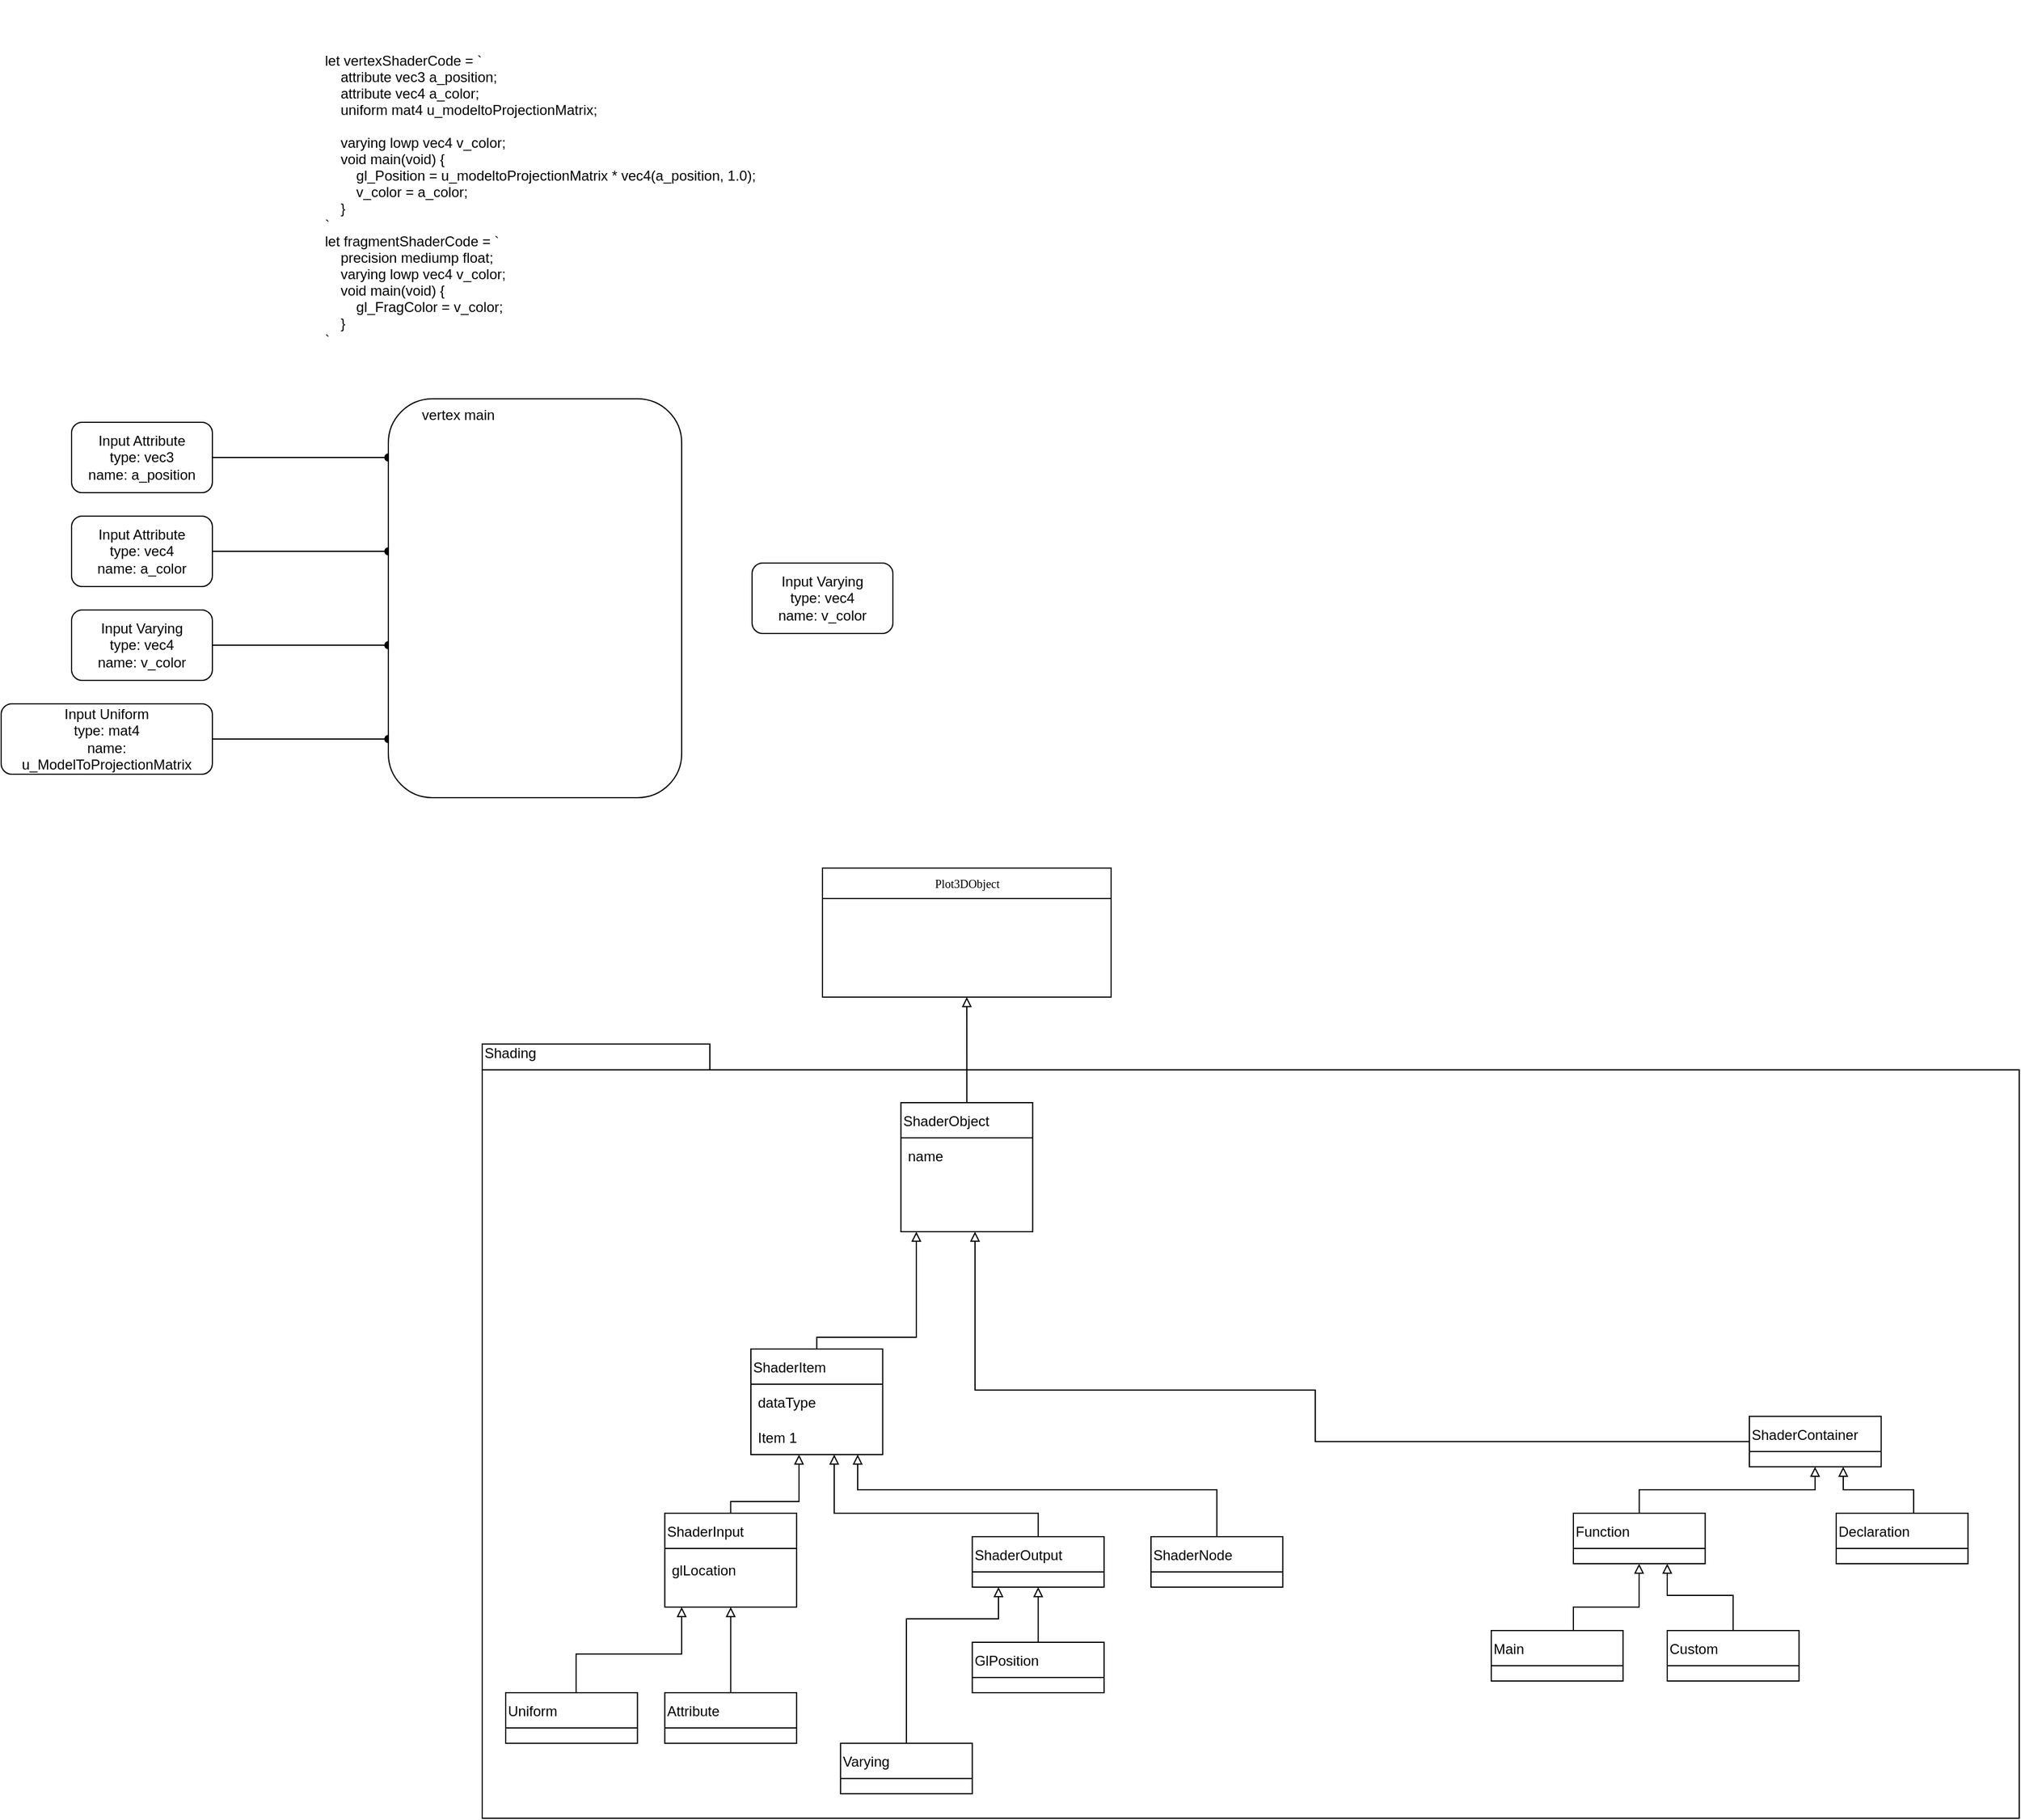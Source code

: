 <mxfile version="15.4.0" type="device"><diagram name="Page-1" id="b5b7bab2-c9e2-2cf4-8b2a-24fd1a2a6d21"><mxGraphModel dx="1654" dy="1682" grid="1" gridSize="10" guides="1" tooltips="1" connect="1" arrows="1" fold="1" page="1" pageScale="1" pageWidth="827" pageHeight="1169" background="none" math="0" shadow="0"><root><mxCell id="0"/><mxCell id="1" parent="0"/><mxCell id="_LbVWS5I02bog383cTre-8" value="" style="group" parent="1" vertex="1" connectable="0"><mxGeometry x="30" y="80" width="1310" height="510" as="geometry"/></mxCell><mxCell id="ti8wjaxLn3GR4FiIRnIx-1" value="" style="shape=folder;fontStyle=1;spacingTop=10;tabWidth=194;tabHeight=22;tabPosition=left;html=1;rounded=0;shadow=0;comic=0;labelBackgroundColor=none;strokeWidth=1;fillColor=none;fontFamily=Verdana;fontSize=10;align=center;" parent="_LbVWS5I02bog383cTre-8" vertex="1"><mxGeometry y="-150" width="1310" height="660" as="geometry"/></mxCell><mxCell id="p4w9Mq00ug9ddhB_VdBY-1" value="ShaderContainer" style="swimlane;fontStyle=0;childLayout=stackLayout;horizontal=1;startSize=30;horizontalStack=0;resizeParent=1;resizeParentMax=0;resizeLast=0;collapsible=1;marginBottom=0;align=left;" parent="_LbVWS5I02bog383cTre-8" vertex="1"><mxGeometry x="1080" y="167.391" width="112.308" height="43.043" as="geometry"/></mxCell><mxCell id="_LbVWS5I02bog383cTre-1" value="Declaration" style="swimlane;fontStyle=0;childLayout=stackLayout;horizontal=1;startSize=30;horizontalStack=0;resizeParent=1;resizeParentMax=0;resizeLast=0;collapsible=1;marginBottom=0;align=left;" parent="_LbVWS5I02bog383cTre-8" vertex="1"><mxGeometry x="1154.005" y="249.998" width="112.308" height="43.043" as="geometry"/></mxCell><mxCell id="_LbVWS5I02bog383cTre-3" style="edgeStyle=orthogonalEdgeStyle;rounded=0;orthogonalLoop=1;jettySize=auto;html=1;endArrow=block;endFill=0;" parent="_LbVWS5I02bog383cTre-8" source="_LbVWS5I02bog383cTre-1" target="p4w9Mq00ug9ddhB_VdBY-1" edge="1"><mxGeometry relative="1" as="geometry"><Array as="points"><mxPoint x="1220" y="230"/><mxPoint x="1160" y="230"/></Array></mxGeometry></mxCell><mxCell id="ti8wjaxLn3GR4FiIRnIx-17" value="Function" style="swimlane;fontStyle=0;childLayout=stackLayout;horizontal=1;startSize=30;horizontalStack=0;resizeParent=1;resizeParentMax=0;resizeLast=0;collapsible=1;marginBottom=0;align=left;" parent="_LbVWS5I02bog383cTre-8" vertex="1"><mxGeometry x="930.005" y="249.998" width="112.308" height="43.043" as="geometry"/></mxCell><mxCell id="ti8wjaxLn3GR4FiIRnIx-23" style="edgeStyle=orthogonalEdgeStyle;rounded=0;orthogonalLoop=1;jettySize=auto;html=1;endArrow=block;endFill=0;" parent="_LbVWS5I02bog383cTre-8" source="ti8wjaxLn3GR4FiIRnIx-17" target="p4w9Mq00ug9ddhB_VdBY-1" edge="1"><mxGeometry relative="1" as="geometry"><Array as="points"><mxPoint x="986" y="230"/><mxPoint x="1136" y="230"/></Array></mxGeometry></mxCell><mxCell id="_LbVWS5I02bog383cTre-5" value="Custom" style="swimlane;fontStyle=0;childLayout=stackLayout;horizontal=1;startSize=30;horizontalStack=0;resizeParent=1;resizeParentMax=0;resizeLast=0;collapsible=1;marginBottom=0;align=left;" parent="_LbVWS5I02bog383cTre-8" vertex="1"><mxGeometry x="1010" y="350" width="112.31" height="43.04" as="geometry"/></mxCell><mxCell id="_LbVWS5I02bog383cTre-6" style="edgeStyle=orthogonalEdgeStyle;rounded=0;orthogonalLoop=1;jettySize=auto;html=1;endArrow=block;endFill=0;" parent="_LbVWS5I02bog383cTre-8" source="_LbVWS5I02bog383cTre-5" target="ti8wjaxLn3GR4FiIRnIx-17" edge="1"><mxGeometry relative="1" as="geometry"><Array as="points"><mxPoint x="1066" y="320"/><mxPoint x="1010" y="320"/></Array></mxGeometry></mxCell><mxCell id="_LbVWS5I02bog383cTre-2" value="Main" style="swimlane;fontStyle=0;childLayout=stackLayout;horizontal=1;startSize=30;horizontalStack=0;resizeParent=1;resizeParentMax=0;resizeLast=0;collapsible=1;marginBottom=0;align=left;" parent="_LbVWS5I02bog383cTre-8" vertex="1"><mxGeometry x="860" y="350" width="112.31" height="43.04" as="geometry"/></mxCell><mxCell id="_LbVWS5I02bog383cTre-4" style="edgeStyle=orthogonalEdgeStyle;rounded=0;orthogonalLoop=1;jettySize=auto;html=1;endArrow=block;endFill=0;" parent="_LbVWS5I02bog383cTre-8" source="_LbVWS5I02bog383cTre-2" target="ti8wjaxLn3GR4FiIRnIx-17" edge="1"><mxGeometry relative="1" as="geometry"><Array as="points"><mxPoint x="930" y="330"/><mxPoint x="986" y="330"/></Array></mxGeometry></mxCell><mxCell id="7gCZchBO4gIJmY-Se-Q0-23" style="edgeStyle=orthogonalEdgeStyle;rounded=0;orthogonalLoop=1;jettySize=auto;html=1;endArrow=block;endFill=0;" parent="_LbVWS5I02bog383cTre-8" source="ti8wjaxLn3GR4FiIRnIx-13" target="7gCZchBO4gIJmY-Se-Q0-21" edge="1"><mxGeometry relative="1" as="geometry"><Array as="points"><mxPoint x="80" y="370"/><mxPoint x="170" y="370"/></Array></mxGeometry></mxCell><mxCell id="ti8wjaxLn3GR4FiIRnIx-13" value="Uniform" style="swimlane;fontStyle=0;childLayout=stackLayout;horizontal=1;startSize=30;horizontalStack=0;resizeParent=1;resizeParentMax=0;resizeLast=0;collapsible=1;marginBottom=0;align=left;" parent="_LbVWS5I02bog383cTre-8" vertex="1"><mxGeometry x="20.004" y="403.038" width="112.308" height="43.043" as="geometry"/></mxCell><mxCell id="7gCZchBO4gIJmY-Se-Q0-24" style="edgeStyle=orthogonalEdgeStyle;rounded=0;orthogonalLoop=1;jettySize=auto;html=1;endArrow=block;endFill=0;" parent="_LbVWS5I02bog383cTre-8" source="ti8wjaxLn3GR4FiIRnIx-15" target="7gCZchBO4gIJmY-Se-Q0-21" edge="1"><mxGeometry relative="1" as="geometry"><mxPoint x="212" y="320" as="targetPoint"/></mxGeometry></mxCell><mxCell id="ti8wjaxLn3GR4FiIRnIx-15" value="Attribute" style="swimlane;fontStyle=0;childLayout=stackLayout;horizontal=1;startSize=30;horizontalStack=0;resizeParent=1;resizeParentMax=0;resizeLast=0;collapsible=1;marginBottom=0;align=left;" parent="_LbVWS5I02bog383cTre-8" vertex="1"><mxGeometry x="155.626" y="403.038" width="112.308" height="43.043" as="geometry"/></mxCell><mxCell id="xfSP-acXR-2w0D_Cs2ud-1" value="ShaderOutput" style="swimlane;fontStyle=0;childLayout=stackLayout;horizontal=1;startSize=30;horizontalStack=0;resizeParent=1;resizeParentMax=0;resizeLast=0;collapsible=1;marginBottom=0;align=left;" parent="_LbVWS5I02bog383cTre-8" vertex="1"><mxGeometry x="417.697" y="269.998" width="112.308" height="43.043" as="geometry"><mxRectangle x="417.697" y="269.998" width="110" height="30" as="alternateBounds"/></mxGeometry></mxCell><mxCell id="xfSP-acXR-2w0D_Cs2ud-4" style="edgeStyle=orthogonalEdgeStyle;rounded=0;orthogonalLoop=1;jettySize=auto;html=1;endArrow=block;endFill=0;" parent="_LbVWS5I02bog383cTre-8" source="xfSP-acXR-2w0D_Cs2ud-3" target="xfSP-acXR-2w0D_Cs2ud-1" edge="1"><mxGeometry relative="1" as="geometry"/></mxCell><mxCell id="xfSP-acXR-2w0D_Cs2ud-3" value="GlPosition" style="swimlane;fontStyle=0;childLayout=stackLayout;horizontal=1;startSize=30;horizontalStack=0;resizeParent=1;resizeParentMax=0;resizeLast=0;collapsible=1;marginBottom=0;align=left;" parent="_LbVWS5I02bog383cTre-8" vertex="1"><mxGeometry x="417.697" y="359.998" width="112.308" height="43.043" as="geometry"/></mxCell><mxCell id="7gCZchBO4gIJmY-Se-Q0-21" value="ShaderInput" style="swimlane;fontStyle=0;childLayout=stackLayout;horizontal=1;startSize=30;horizontalStack=0;resizeParent=1;resizeParentMax=0;resizeLast=0;collapsible=1;marginBottom=0;align=left;" parent="_LbVWS5I02bog383cTre-8" vertex="1"><mxGeometry x="155.63" y="250" width="112.31" height="80" as="geometry"><mxRectangle x="417.697" y="269.998" width="110" height="30" as="alternateBounds"/></mxGeometry></mxCell><mxCell id="7gCZchBO4gIJmY-Se-Q0-26" value="ShaderNode" style="swimlane;fontStyle=0;childLayout=stackLayout;horizontal=1;startSize=30;horizontalStack=0;resizeParent=1;resizeParentMax=0;resizeLast=0;collapsible=1;marginBottom=0;align=left;" parent="_LbVWS5I02bog383cTre-8" vertex="1"><mxGeometry x="569.997" y="269.998" width="112.308" height="43.043" as="geometry"><mxRectangle x="417.697" y="269.998" width="110" height="30" as="alternateBounds"/></mxGeometry></mxCell><mxCell id="ti8wjaxLn3GR4FiIRnIx-4" value="ShaderItem" style="swimlane;fontStyle=0;childLayout=stackLayout;horizontal=1;startSize=30;horizontalStack=0;resizeParent=1;resizeParentMax=0;resizeLast=0;collapsible=1;marginBottom=0;align=left;" parent="_LbVWS5I02bog383cTre-8" vertex="1"><mxGeometry x="229" y="110" width="112.31" height="90" as="geometry"/></mxCell><mxCell id="7gCZchBO4gIJmY-Se-Q0-34" value="dataType" style="text;strokeColor=none;fillColor=none;align=left;verticalAlign=middle;spacingLeft=4;spacingRight=4;overflow=hidden;points=[[0,0.5],[1,0.5]];portConstraint=eastwest;rotatable=0;" parent="ti8wjaxLn3GR4FiIRnIx-4" vertex="1"><mxGeometry y="30" width="112.31" height="30" as="geometry"/></mxCell><mxCell id="7gCZchBO4gIJmY-Se-Q0-33" value="Item 1" style="text;strokeColor=none;fillColor=none;align=left;verticalAlign=middle;spacingLeft=4;spacingRight=4;overflow=hidden;points=[[0,0.5],[1,0.5]];portConstraint=eastwest;rotatable=0;" parent="ti8wjaxLn3GR4FiIRnIx-4" vertex="1"><mxGeometry y="60" width="112.31" height="30" as="geometry"/></mxCell><mxCell id="xfSP-acXR-2w0D_Cs2ud-2" style="edgeStyle=orthogonalEdgeStyle;rounded=0;orthogonalLoop=1;jettySize=auto;html=1;endArrow=block;endFill=0;" parent="_LbVWS5I02bog383cTre-8" source="xfSP-acXR-2w0D_Cs2ud-1" target="ti8wjaxLn3GR4FiIRnIx-4" edge="1"><mxGeometry relative="1" as="geometry"><Array as="points"><mxPoint x="474" y="250"/><mxPoint x="300" y="250"/></Array></mxGeometry></mxCell><mxCell id="7gCZchBO4gIJmY-Se-Q0-22" style="edgeStyle=orthogonalEdgeStyle;rounded=0;orthogonalLoop=1;jettySize=auto;html=1;endArrow=block;endFill=0;" parent="_LbVWS5I02bog383cTre-8" source="7gCZchBO4gIJmY-Se-Q0-21" target="ti8wjaxLn3GR4FiIRnIx-4" edge="1"><mxGeometry relative="1" as="geometry"><Array as="points"><mxPoint x="212" y="240"/><mxPoint x="270" y="240"/></Array></mxGeometry></mxCell><mxCell id="7gCZchBO4gIJmY-Se-Q0-28" style="edgeStyle=orthogonalEdgeStyle;rounded=0;orthogonalLoop=1;jettySize=auto;html=1;endArrow=block;endFill=0;" parent="_LbVWS5I02bog383cTre-8" source="7gCZchBO4gIJmY-Se-Q0-26" target="ti8wjaxLn3GR4FiIRnIx-4" edge="1"><mxGeometry relative="1" as="geometry"><Array as="points"><mxPoint x="626" y="230"/><mxPoint x="320" y="230"/></Array></mxGeometry></mxCell><mxCell id="_LbVWS5I02bog383cTre-9" value="ShaderObject" style="swimlane;fontStyle=0;childLayout=stackLayout;horizontal=1;startSize=30;horizontalStack=0;resizeParent=1;resizeParentMax=0;resizeLast=0;collapsible=1;marginBottom=0;align=left;" parent="_LbVWS5I02bog383cTre-8" vertex="1"><mxGeometry x="356.85" y="-100" width="112.31" height="110" as="geometry"/></mxCell><mxCell id="_LbVWS5I02bog383cTre-11" style="edgeStyle=orthogonalEdgeStyle;rounded=0;orthogonalLoop=1;jettySize=auto;html=1;endArrow=block;endFill=0;" parent="_LbVWS5I02bog383cTre-8" source="p4w9Mq00ug9ddhB_VdBY-1" target="_LbVWS5I02bog383cTre-9" edge="1"><mxGeometry relative="1" as="geometry"><Array as="points"><mxPoint x="710" y="145"/><mxPoint x="420" y="145"/></Array></mxGeometry></mxCell><mxCell id="_LbVWS5I02bog383cTre-10" style="edgeStyle=orthogonalEdgeStyle;rounded=0;orthogonalLoop=1;jettySize=auto;html=1;endArrow=block;endFill=0;" parent="_LbVWS5I02bog383cTre-8" source="ti8wjaxLn3GR4FiIRnIx-4" target="_LbVWS5I02bog383cTre-9" edge="1"><mxGeometry relative="1" as="geometry"><Array as="points"><mxPoint x="285" y="100"/><mxPoint x="370" y="100"/></Array></mxGeometry></mxCell><mxCell id="IFI9d2Vpl0q01BVXQddR-1" value="name" style="text;strokeColor=none;fillColor=none;align=left;verticalAlign=middle;spacingLeft=4;spacingRight=4;overflow=hidden;points=[[0,0.5],[1,0.5]];portConstraint=eastwest;rotatable=0;" parent="_LbVWS5I02bog383cTre-8" vertex="1"><mxGeometry x="356.85" y="-70" width="112.31" height="30" as="geometry"/></mxCell><mxCell id="CRkon-i41IzGvrQSCa04-1" value="glLocation" style="text;strokeColor=none;fillColor=none;align=left;verticalAlign=middle;spacingLeft=4;spacingRight=4;overflow=hidden;points=[[0,0.5],[1,0.5]];portConstraint=eastwest;rotatable=0;" parent="_LbVWS5I02bog383cTre-8" vertex="1"><mxGeometry x="155.63" y="283.04" width="112.31" height="30" as="geometry"/></mxCell><mxCell id="Dp-8XRKfQ_lqnshh-c7U-19" value="Varying" style="swimlane;fontStyle=0;childLayout=stackLayout;horizontal=1;startSize=30;horizontalStack=0;resizeParent=1;resizeParentMax=0;resizeLast=0;collapsible=1;marginBottom=0;align=left;" vertex="1" parent="_LbVWS5I02bog383cTre-8"><mxGeometry x="305.387" y="446.078" width="112.308" height="43.043" as="geometry"/></mxCell><mxCell id="Dp-8XRKfQ_lqnshh-c7U-18" style="edgeStyle=orthogonalEdgeStyle;rounded=0;orthogonalLoop=1;jettySize=auto;html=1;endArrow=block;endFill=0;" edge="1" parent="_LbVWS5I02bog383cTre-8" source="Dp-8XRKfQ_lqnshh-c7U-19" target="xfSP-acXR-2w0D_Cs2ud-1"><mxGeometry relative="1" as="geometry"><Array as="points"><mxPoint x="362" y="340"/><mxPoint x="440" y="340"/></Array><mxPoint x="240" y="200" as="targetPoint"/></mxGeometry></mxCell><mxCell id="ti8wjaxLn3GR4FiIRnIx-10" value="Plot3DObject" style="swimlane;html=1;fontStyle=0;childLayout=stackLayout;horizontal=1;startSize=26;fillColor=none;horizontalStack=0;resizeParent=1;resizeLast=0;collapsible=1;marginBottom=0;swimlaneFillColor=#ffffff;rounded=0;shadow=0;comic=0;labelBackgroundColor=none;strokeWidth=1;fontFamily=Verdana;fontSize=10;align=center;" parent="1" vertex="1"><mxGeometry x="320" y="-220" width="246" height="110" as="geometry"/></mxCell><mxCell id="_LbVWS5I02bog383cTre-12" style="edgeStyle=orthogonalEdgeStyle;rounded=0;orthogonalLoop=1;jettySize=auto;html=1;endArrow=block;endFill=0;" parent="1" source="_LbVWS5I02bog383cTre-9" target="ti8wjaxLn3GR4FiIRnIx-10" edge="1"><mxGeometry relative="1" as="geometry"/></mxCell><mxCell id="ti8wjaxLn3GR4FiIRnIx-2" value="Shading" style="text;html=1;strokeColor=none;fillColor=none;align=left;verticalAlign=middle;whiteSpace=wrap;rounded=0;" parent="1" vertex="1"><mxGeometry x="29.999" y="-70" width="152.418" height="16.5" as="geometry"/></mxCell><mxCell id="Dp-8XRKfQ_lqnshh-c7U-1" value="let vertexShaderCode = `&#10;              attribute vec3 a_position;&#10;              attribute vec4 a_color;&#10;              uniform mat4 u_modeltoProjectionMatrix;&#10;        &#10;              varying lowp vec4 v_color;&#10;              void main(void) {&#10;                    gl_Position = u_modeltoProjectionMatrix * vec4(a_position, 1.0);&#10;                    v_color = a_color;&#10;              }&#10;        `&#10;let fragmentShaderCode = `&#10;    precision mediump float;&#10;    varying lowp vec4 v_color;&#10;    void main(void) {&#10;        gl_FragColor = v_color;&#10;              }&#10;        `" style="text;strokeColor=none;fillColor=none;align=left;verticalAlign=middle;spacingLeft=4;spacingRight=4;overflow=hidden;points=[[0,0.5],[1,0.5]];portConstraint=eastwest;rotatable=0;" vertex="1" parent="1"><mxGeometry x="-110" y="-960" width="730" height="340" as="geometry"/></mxCell><mxCell id="Dp-8XRKfQ_lqnshh-c7U-3" style="edgeStyle=orthogonalEdgeStyle;rounded=0;orthogonalLoop=1;jettySize=auto;html=1;exitX=1;exitY=0.5;exitDx=0;exitDy=0;endArrow=oval;endFill=1;" edge="1" parent="1" source="Dp-8XRKfQ_lqnshh-c7U-2" target="Dp-8XRKfQ_lqnshh-c7U-16"><mxGeometry relative="1" as="geometry"><mxPoint x="-130" y="-570" as="targetPoint"/><Array as="points"><mxPoint x="-90" y="-570"/><mxPoint x="-90" y="-570"/></Array></mxGeometry></mxCell><mxCell id="Dp-8XRKfQ_lqnshh-c7U-2" value="Input Attribute&lt;br&gt;type: vec3&lt;br&gt;name: a_position" style="rounded=1;whiteSpace=wrap;html=1;" vertex="1" parent="1"><mxGeometry x="-320" y="-600" width="120" height="60" as="geometry"/></mxCell><mxCell id="Dp-8XRKfQ_lqnshh-c7U-6" style="edgeStyle=orthogonalEdgeStyle;rounded=0;orthogonalLoop=1;jettySize=auto;html=1;exitX=1;exitY=0.5;exitDx=0;exitDy=0;endArrow=oval;endFill=1;" edge="1" parent="1" source="Dp-8XRKfQ_lqnshh-c7U-7" target="Dp-8XRKfQ_lqnshh-c7U-16"><mxGeometry relative="1" as="geometry"><mxPoint x="-130" y="-490" as="targetPoint"/><Array as="points"><mxPoint x="-90" y="-490"/><mxPoint x="-90" y="-490"/></Array></mxGeometry></mxCell><mxCell id="Dp-8XRKfQ_lqnshh-c7U-7" value="Input Attribute&lt;br&gt;type: vec4&lt;br&gt;name: a_color" style="rounded=1;whiteSpace=wrap;html=1;" vertex="1" parent="1"><mxGeometry x="-320" y="-520" width="120" height="60" as="geometry"/></mxCell><mxCell id="Dp-8XRKfQ_lqnshh-c7U-8" style="edgeStyle=orthogonalEdgeStyle;rounded=0;orthogonalLoop=1;jettySize=auto;html=1;exitX=1;exitY=0.5;exitDx=0;exitDy=0;endArrow=oval;endFill=1;" edge="1" parent="1" source="Dp-8XRKfQ_lqnshh-c7U-9" target="Dp-8XRKfQ_lqnshh-c7U-16"><mxGeometry relative="1" as="geometry"><mxPoint x="-130" y="-330" as="targetPoint"/><Array as="points"><mxPoint x="-80" y="-330"/><mxPoint x="-80" y="-330"/></Array></mxGeometry></mxCell><mxCell id="Dp-8XRKfQ_lqnshh-c7U-9" value="Input Uniform&lt;br&gt;type: mat4&lt;br&gt;name: u_ModelToProjectionMatrix" style="rounded=1;whiteSpace=wrap;html=1;" vertex="1" parent="1"><mxGeometry x="-380" y="-360" width="180" height="60" as="geometry"/></mxCell><mxCell id="Dp-8XRKfQ_lqnshh-c7U-14" style="edgeStyle=orthogonalEdgeStyle;rounded=0;orthogonalLoop=1;jettySize=auto;html=1;exitX=1;exitY=0.5;exitDx=0;exitDy=0;endArrow=oval;endFill=1;" edge="1" parent="1" source="Dp-8XRKfQ_lqnshh-c7U-15" target="Dp-8XRKfQ_lqnshh-c7U-16"><mxGeometry relative="1" as="geometry"><mxPoint x="-130" y="-410" as="targetPoint"/><Array as="points"><mxPoint x="-90" y="-410"/><mxPoint x="-90" y="-410"/></Array></mxGeometry></mxCell><mxCell id="Dp-8XRKfQ_lqnshh-c7U-15" value="Input Varying&lt;br&gt;type: vec4&lt;br&gt;name: v_color" style="rounded=1;whiteSpace=wrap;html=1;" vertex="1" parent="1"><mxGeometry x="-320" y="-440" width="120" height="60" as="geometry"/></mxCell><mxCell id="Dp-8XRKfQ_lqnshh-c7U-16" value="&lt;span style=&quot;white-space: pre&quot;&gt;&#9;&lt;/span&gt;vertex main" style="rounded=1;whiteSpace=wrap;html=1;align=left;verticalAlign=top;" vertex="1" parent="1"><mxGeometry x="-50" y="-620" width="250" height="340" as="geometry"/></mxCell><mxCell id="Dp-8XRKfQ_lqnshh-c7U-17" value="Input Varying&lt;br&gt;type: vec4&lt;br&gt;name: v_color" style="rounded=1;whiteSpace=wrap;html=1;" vertex="1" parent="1"><mxGeometry x="260" y="-480" width="120" height="60" as="geometry"/></mxCell></root></mxGraphModel></diagram></mxfile>